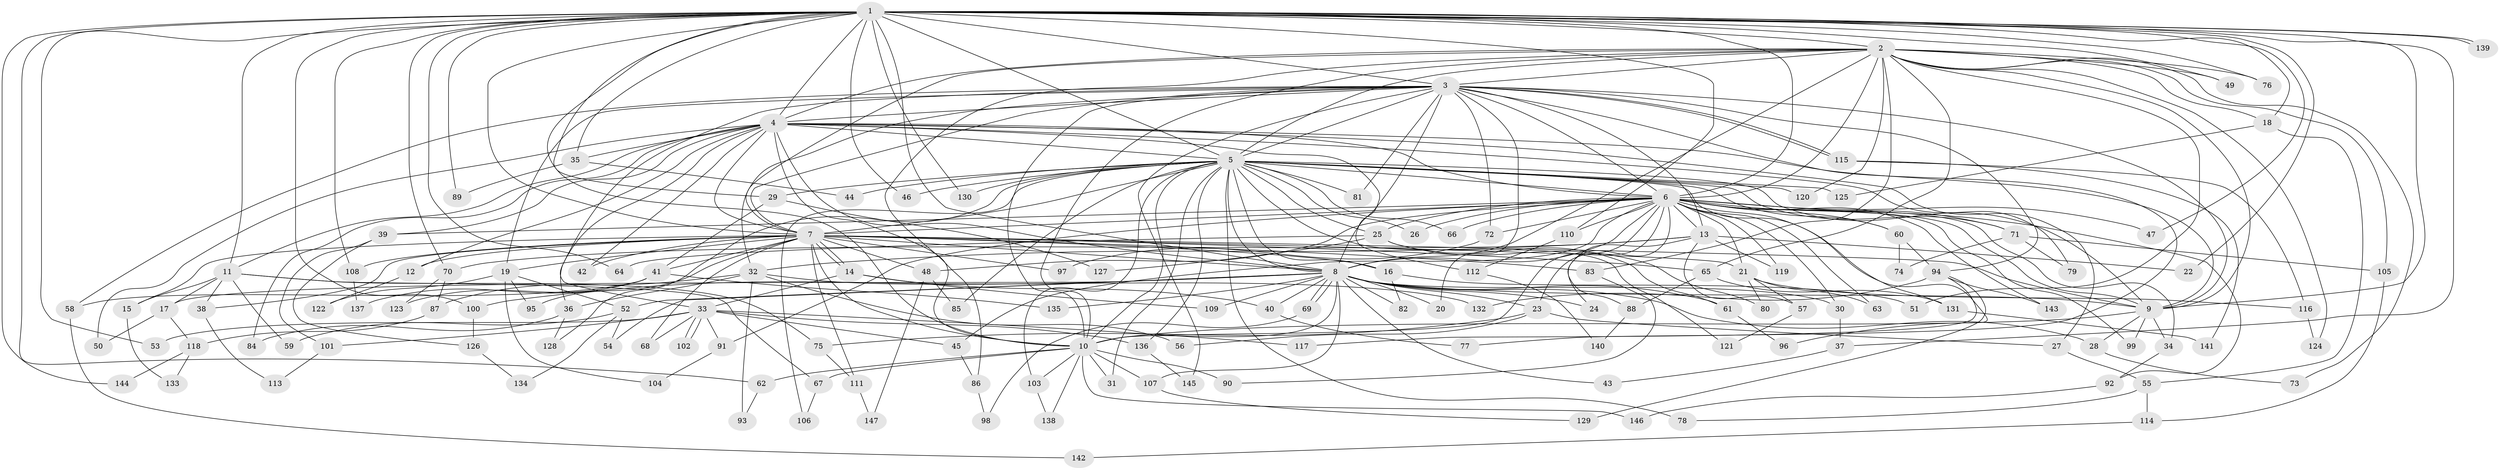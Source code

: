 // Generated by graph-tools (version 1.1) at 2025/14/03/09/25 04:14:17]
// undirected, 147 vertices, 319 edges
graph export_dot {
graph [start="1"]
  node [color=gray90,style=filled];
  1;
  2;
  3;
  4;
  5;
  6;
  7;
  8;
  9;
  10;
  11;
  12;
  13;
  14;
  15;
  16;
  17;
  18;
  19;
  20;
  21;
  22;
  23;
  24;
  25;
  26;
  27;
  28;
  29;
  30;
  31;
  32;
  33;
  34;
  35;
  36;
  37;
  38;
  39;
  40;
  41;
  42;
  43;
  44;
  45;
  46;
  47;
  48;
  49;
  50;
  51;
  52;
  53;
  54;
  55;
  56;
  57;
  58;
  59;
  60;
  61;
  62;
  63;
  64;
  65;
  66;
  67;
  68;
  69;
  70;
  71;
  72;
  73;
  74;
  75;
  76;
  77;
  78;
  79;
  80;
  81;
  82;
  83;
  84;
  85;
  86;
  87;
  88;
  89;
  90;
  91;
  92;
  93;
  94;
  95;
  96;
  97;
  98;
  99;
  100;
  101;
  102;
  103;
  104;
  105;
  106;
  107;
  108;
  109;
  110;
  111;
  112;
  113;
  114;
  115;
  116;
  117;
  118;
  119;
  120;
  121;
  122;
  123;
  124;
  125;
  126;
  127;
  128;
  129;
  130;
  131;
  132;
  133;
  134;
  135;
  136;
  137;
  138;
  139;
  140;
  141;
  142;
  143;
  144;
  145;
  146;
  147;
  1 -- 2;
  1 -- 3;
  1 -- 4;
  1 -- 5;
  1 -- 6;
  1 -- 7;
  1 -- 8;
  1 -- 9;
  1 -- 10;
  1 -- 11;
  1 -- 18;
  1 -- 22;
  1 -- 29;
  1 -- 35;
  1 -- 37;
  1 -- 46;
  1 -- 47;
  1 -- 49;
  1 -- 53;
  1 -- 62;
  1 -- 64;
  1 -- 70;
  1 -- 76;
  1 -- 89;
  1 -- 100;
  1 -- 108;
  1 -- 110;
  1 -- 130;
  1 -- 139;
  1 -- 139;
  1 -- 144;
  2 -- 3;
  2 -- 4;
  2 -- 5;
  2 -- 6;
  2 -- 7;
  2 -- 8;
  2 -- 9;
  2 -- 10;
  2 -- 18;
  2 -- 49;
  2 -- 51;
  2 -- 65;
  2 -- 73;
  2 -- 76;
  2 -- 83;
  2 -- 86;
  2 -- 105;
  2 -- 120;
  2 -- 124;
  3 -- 4;
  3 -- 5;
  3 -- 6;
  3 -- 7;
  3 -- 8;
  3 -- 9;
  3 -- 10;
  3 -- 13;
  3 -- 19;
  3 -- 20;
  3 -- 32;
  3 -- 33;
  3 -- 58;
  3 -- 72;
  3 -- 77;
  3 -- 81;
  3 -- 94;
  3 -- 115;
  3 -- 115;
  3 -- 145;
  4 -- 5;
  4 -- 6;
  4 -- 7;
  4 -- 8;
  4 -- 9;
  4 -- 10;
  4 -- 11;
  4 -- 12;
  4 -- 27;
  4 -- 35;
  4 -- 36;
  4 -- 39;
  4 -- 42;
  4 -- 50;
  4 -- 79;
  4 -- 84;
  4 -- 112;
  5 -- 6;
  5 -- 7;
  5 -- 8;
  5 -- 9;
  5 -- 10;
  5 -- 16;
  5 -- 25;
  5 -- 26;
  5 -- 29;
  5 -- 31;
  5 -- 44;
  5 -- 46;
  5 -- 60;
  5 -- 66;
  5 -- 71;
  5 -- 78;
  5 -- 81;
  5 -- 85;
  5 -- 103;
  5 -- 106;
  5 -- 120;
  5 -- 121;
  5 -- 125;
  5 -- 128;
  5 -- 130;
  5 -- 131;
  5 -- 136;
  6 -- 7;
  6 -- 8;
  6 -- 9;
  6 -- 10;
  6 -- 13;
  6 -- 21;
  6 -- 23;
  6 -- 25;
  6 -- 26;
  6 -- 30;
  6 -- 34;
  6 -- 39;
  6 -- 45;
  6 -- 47;
  6 -- 48;
  6 -- 60;
  6 -- 63;
  6 -- 66;
  6 -- 71;
  6 -- 72;
  6 -- 88;
  6 -- 91;
  6 -- 92;
  6 -- 96;
  6 -- 99;
  6 -- 110;
  6 -- 119;
  6 -- 143;
  7 -- 8;
  7 -- 9;
  7 -- 10;
  7 -- 12;
  7 -- 14;
  7 -- 14;
  7 -- 15;
  7 -- 16;
  7 -- 19;
  7 -- 21;
  7 -- 38;
  7 -- 41;
  7 -- 42;
  7 -- 48;
  7 -- 65;
  7 -- 68;
  7 -- 83;
  7 -- 95;
  7 -- 97;
  7 -- 108;
  7 -- 111;
  8 -- 9;
  8 -- 10;
  8 -- 17;
  8 -- 20;
  8 -- 23;
  8 -- 24;
  8 -- 28;
  8 -- 30;
  8 -- 40;
  8 -- 43;
  8 -- 52;
  8 -- 54;
  8 -- 61;
  8 -- 69;
  8 -- 69;
  8 -- 82;
  8 -- 100;
  8 -- 107;
  8 -- 109;
  8 -- 135;
  9 -- 10;
  9 -- 28;
  9 -- 34;
  9 -- 99;
  10 -- 31;
  10 -- 62;
  10 -- 67;
  10 -- 90;
  10 -- 103;
  10 -- 107;
  10 -- 138;
  10 -- 146;
  11 -- 15;
  11 -- 17;
  11 -- 38;
  11 -- 59;
  11 -- 67;
  11 -- 75;
  12 -- 122;
  13 -- 22;
  13 -- 24;
  13 -- 32;
  13 -- 57;
  13 -- 70;
  13 -- 119;
  14 -- 33;
  14 -- 40;
  14 -- 109;
  15 -- 133;
  16 -- 51;
  16 -- 82;
  17 -- 50;
  17 -- 118;
  18 -- 55;
  18 -- 125;
  19 -- 52;
  19 -- 95;
  19 -- 104;
  19 -- 122;
  21 -- 57;
  21 -- 63;
  21 -- 80;
  21 -- 116;
  23 -- 27;
  23 -- 56;
  23 -- 75;
  25 -- 61;
  25 -- 64;
  25 -- 80;
  25 -- 127;
  27 -- 55;
  28 -- 73;
  29 -- 41;
  29 -- 127;
  30 -- 37;
  32 -- 36;
  32 -- 56;
  32 -- 87;
  32 -- 93;
  32 -- 132;
  33 -- 45;
  33 -- 53;
  33 -- 68;
  33 -- 91;
  33 -- 101;
  33 -- 102;
  33 -- 102;
  33 -- 117;
  33 -- 136;
  34 -- 92;
  35 -- 44;
  35 -- 89;
  36 -- 84;
  36 -- 128;
  37 -- 43;
  38 -- 113;
  39 -- 101;
  39 -- 126;
  40 -- 77;
  41 -- 58;
  41 -- 123;
  41 -- 135;
  41 -- 137;
  45 -- 86;
  48 -- 85;
  48 -- 147;
  52 -- 54;
  52 -- 59;
  52 -- 134;
  55 -- 78;
  55 -- 114;
  57 -- 121;
  58 -- 142;
  60 -- 74;
  60 -- 94;
  61 -- 96;
  62 -- 93;
  65 -- 88;
  65 -- 131;
  67 -- 106;
  69 -- 98;
  70 -- 87;
  70 -- 123;
  71 -- 74;
  71 -- 79;
  71 -- 105;
  72 -- 97;
  75 -- 111;
  83 -- 90;
  86 -- 98;
  87 -- 118;
  88 -- 140;
  91 -- 104;
  92 -- 146;
  94 -- 117;
  94 -- 129;
  94 -- 132;
  94 -- 143;
  100 -- 126;
  101 -- 113;
  103 -- 138;
  105 -- 114;
  107 -- 129;
  108 -- 137;
  110 -- 112;
  111 -- 147;
  112 -- 140;
  114 -- 142;
  115 -- 116;
  115 -- 141;
  116 -- 124;
  118 -- 133;
  118 -- 144;
  126 -- 134;
  131 -- 141;
  136 -- 145;
}
